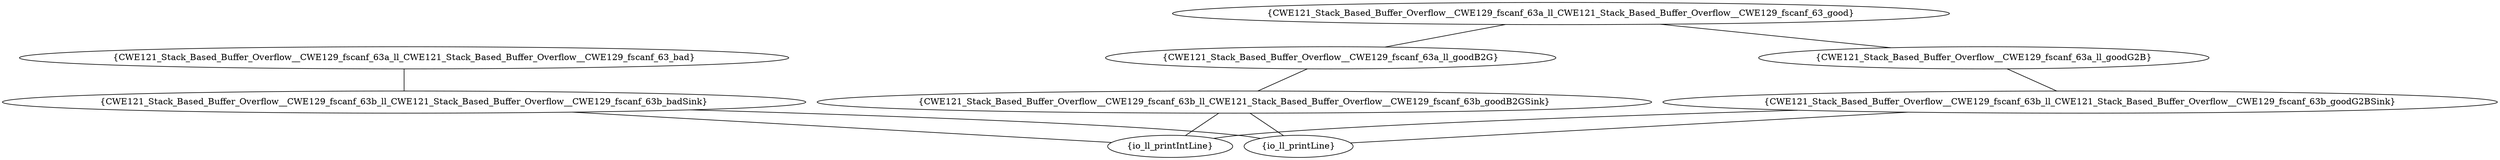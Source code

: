 graph "cg graph" {
CWE121_Stack_Based_Buffer_Overflow__CWE129_fscanf_63a_ll_CWE121_Stack_Based_Buffer_Overflow__CWE129_fscanf_63_bad [label="{CWE121_Stack_Based_Buffer_Overflow__CWE129_fscanf_63a_ll_CWE121_Stack_Based_Buffer_Overflow__CWE129_fscanf_63_bad}"];
CWE121_Stack_Based_Buffer_Overflow__CWE129_fscanf_63b_ll_CWE121_Stack_Based_Buffer_Overflow__CWE129_fscanf_63b_badSink [label="{CWE121_Stack_Based_Buffer_Overflow__CWE129_fscanf_63b_ll_CWE121_Stack_Based_Buffer_Overflow__CWE129_fscanf_63b_badSink}"];
CWE121_Stack_Based_Buffer_Overflow__CWE129_fscanf_63a_ll_CWE121_Stack_Based_Buffer_Overflow__CWE129_fscanf_63_good [label="{CWE121_Stack_Based_Buffer_Overflow__CWE129_fscanf_63a_ll_CWE121_Stack_Based_Buffer_Overflow__CWE129_fscanf_63_good}"];
CWE121_Stack_Based_Buffer_Overflow__CWE129_fscanf_63a_ll_goodG2B [label="{CWE121_Stack_Based_Buffer_Overflow__CWE129_fscanf_63a_ll_goodG2B}"];
CWE121_Stack_Based_Buffer_Overflow__CWE129_fscanf_63a_ll_goodB2G [label="{CWE121_Stack_Based_Buffer_Overflow__CWE129_fscanf_63a_ll_goodB2G}"];
CWE121_Stack_Based_Buffer_Overflow__CWE129_fscanf_63b_ll_CWE121_Stack_Based_Buffer_Overflow__CWE129_fscanf_63b_goodG2BSink [label="{CWE121_Stack_Based_Buffer_Overflow__CWE129_fscanf_63b_ll_CWE121_Stack_Based_Buffer_Overflow__CWE129_fscanf_63b_goodG2BSink}"];
io_ll_printIntLine [label="{io_ll_printIntLine}"];
io_ll_printLine [label="{io_ll_printLine}"];
CWE121_Stack_Based_Buffer_Overflow__CWE129_fscanf_63b_ll_CWE121_Stack_Based_Buffer_Overflow__CWE129_fscanf_63b_goodB2GSink [label="{CWE121_Stack_Based_Buffer_Overflow__CWE129_fscanf_63b_ll_CWE121_Stack_Based_Buffer_Overflow__CWE129_fscanf_63b_goodB2GSink}"];
CWE121_Stack_Based_Buffer_Overflow__CWE129_fscanf_63a_ll_CWE121_Stack_Based_Buffer_Overflow__CWE129_fscanf_63_bad -- CWE121_Stack_Based_Buffer_Overflow__CWE129_fscanf_63b_ll_CWE121_Stack_Based_Buffer_Overflow__CWE129_fscanf_63b_badSink;
CWE121_Stack_Based_Buffer_Overflow__CWE129_fscanf_63a_ll_CWE121_Stack_Based_Buffer_Overflow__CWE129_fscanf_63_good -- CWE121_Stack_Based_Buffer_Overflow__CWE129_fscanf_63a_ll_goodG2B;
CWE121_Stack_Based_Buffer_Overflow__CWE129_fscanf_63a_ll_CWE121_Stack_Based_Buffer_Overflow__CWE129_fscanf_63_good -- CWE121_Stack_Based_Buffer_Overflow__CWE129_fscanf_63a_ll_goodB2G;
CWE121_Stack_Based_Buffer_Overflow__CWE129_fscanf_63b_ll_CWE121_Stack_Based_Buffer_Overflow__CWE129_fscanf_63b_goodG2BSink -- io_ll_printIntLine;
CWE121_Stack_Based_Buffer_Overflow__CWE129_fscanf_63b_ll_CWE121_Stack_Based_Buffer_Overflow__CWE129_fscanf_63b_goodG2BSink -- io_ll_printLine;
CWE121_Stack_Based_Buffer_Overflow__CWE129_fscanf_63a_ll_goodG2B -- CWE121_Stack_Based_Buffer_Overflow__CWE129_fscanf_63b_ll_CWE121_Stack_Based_Buffer_Overflow__CWE129_fscanf_63b_goodG2BSink;
CWE121_Stack_Based_Buffer_Overflow__CWE129_fscanf_63a_ll_goodB2G -- CWE121_Stack_Based_Buffer_Overflow__CWE129_fscanf_63b_ll_CWE121_Stack_Based_Buffer_Overflow__CWE129_fscanf_63b_goodB2GSink;
CWE121_Stack_Based_Buffer_Overflow__CWE129_fscanf_63b_ll_CWE121_Stack_Based_Buffer_Overflow__CWE129_fscanf_63b_badSink -- io_ll_printIntLine;
CWE121_Stack_Based_Buffer_Overflow__CWE129_fscanf_63b_ll_CWE121_Stack_Based_Buffer_Overflow__CWE129_fscanf_63b_badSink -- io_ll_printLine;
CWE121_Stack_Based_Buffer_Overflow__CWE129_fscanf_63b_ll_CWE121_Stack_Based_Buffer_Overflow__CWE129_fscanf_63b_goodB2GSink -- io_ll_printIntLine;
CWE121_Stack_Based_Buffer_Overflow__CWE129_fscanf_63b_ll_CWE121_Stack_Based_Buffer_Overflow__CWE129_fscanf_63b_goodB2GSink -- io_ll_printLine;
}
